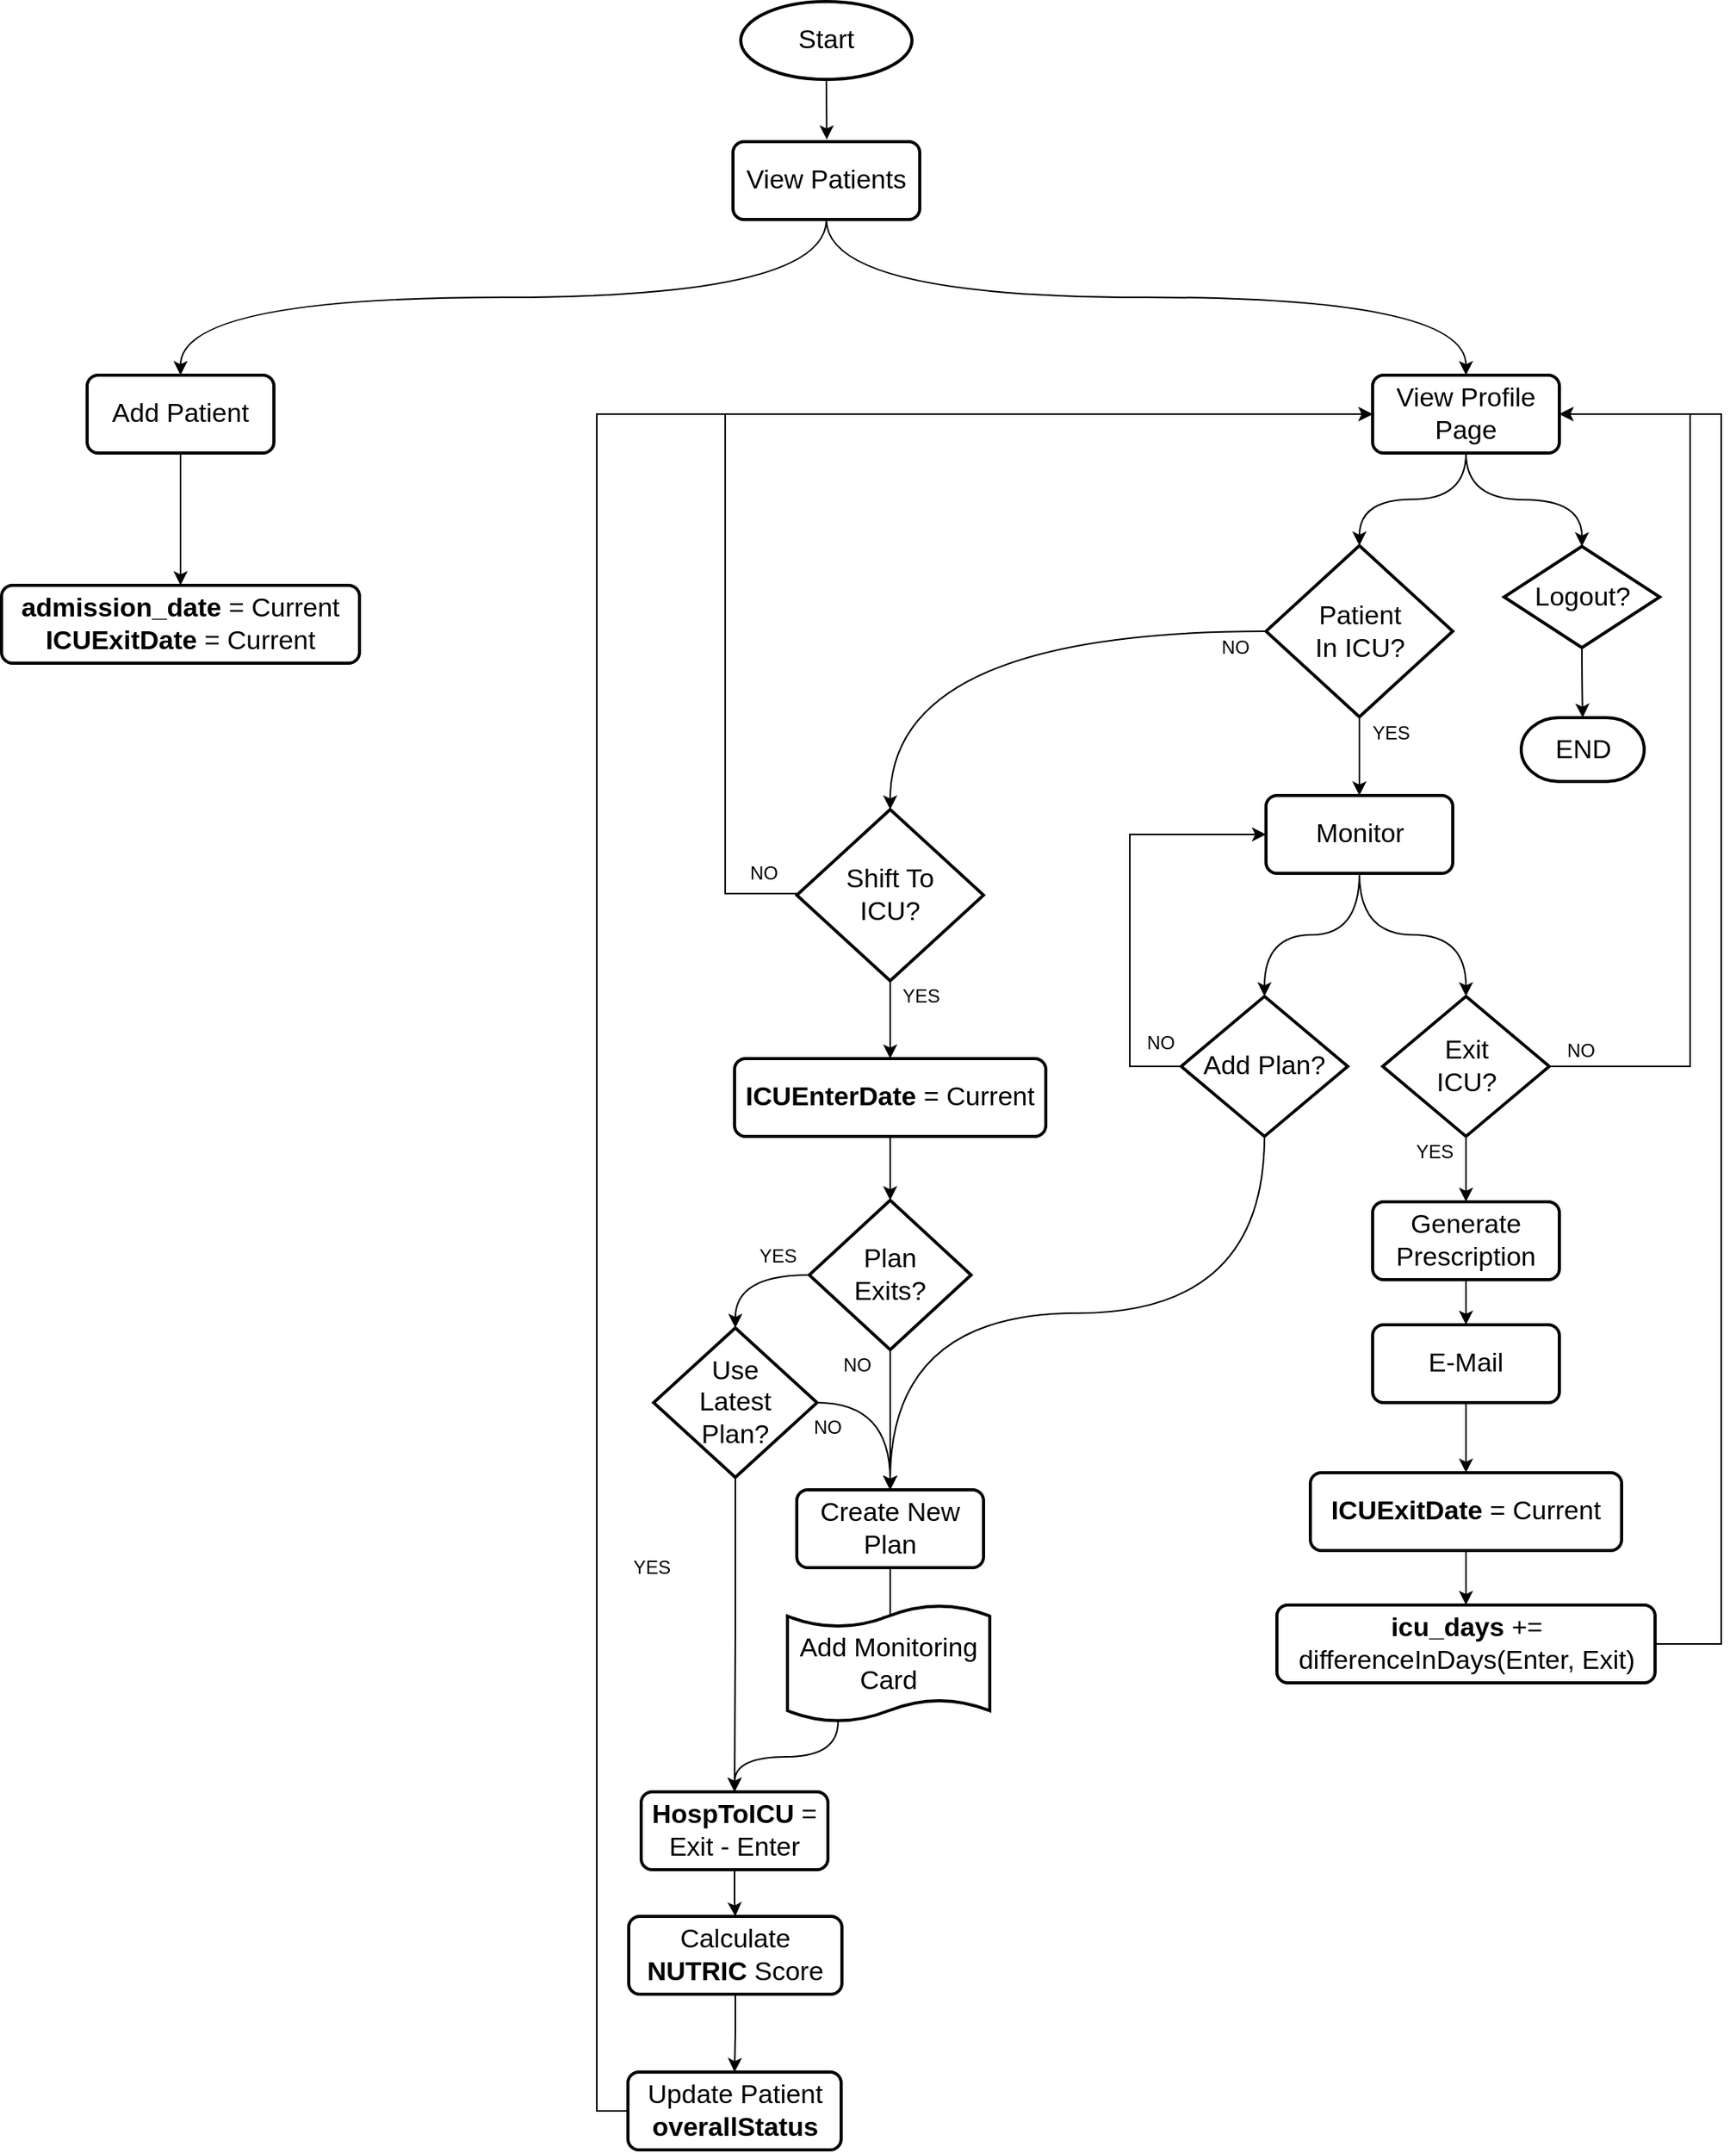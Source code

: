 <mxfile version="11.1.4" type="github"><diagram id="izbwk4auPE67di15hTsT" name="Page-1"><mxGraphModel dx="1692" dy="485" grid="1" gridSize="10" guides="1" tooltips="1" connect="1" arrows="1" fold="1" page="1" pageScale="1" pageWidth="827" pageHeight="1169" math="0" shadow="0"><root><mxCell id="0"/><mxCell id="1" parent="0"/><mxCell id="XwCrrDrVgaEEZ5KKPPhq-45" style="edgeStyle=orthogonalEdgeStyle;rounded=0;orthogonalLoop=1;jettySize=auto;html=1;exitX=0.5;exitY=1;exitDx=0;exitDy=0;exitPerimeter=0;entryX=0.502;entryY=-0.028;entryDx=0;entryDy=0;entryPerimeter=0;" parent="1" source="XwCrrDrVgaEEZ5KKPPhq-1" target="XwCrrDrVgaEEZ5KKPPhq-3" edge="1"><mxGeometry relative="1" as="geometry"/></mxCell><mxCell id="XwCrrDrVgaEEZ5KKPPhq-1" value="&lt;font style=&quot;font-size: 17px&quot;&gt;Start&lt;/font&gt;" style="strokeWidth=2;html=1;shape=mxgraph.flowchart.start_2;whiteSpace=wrap;" parent="1" vertex="1"><mxGeometry x="330" y="10" width="110" height="50" as="geometry"/></mxCell><mxCell id="XwCrrDrVgaEEZ5KKPPhq-30" style="rounded=0;orthogonalLoop=1;jettySize=auto;html=1;exitX=0.5;exitY=1;exitDx=0;exitDy=0;entryX=0.5;entryY=0;entryDx=0;entryDy=0;edgeStyle=orthogonalEdgeStyle;curved=1;" parent="1" source="XwCrrDrVgaEEZ5KKPPhq-3" target="XwCrrDrVgaEEZ5KKPPhq-5" edge="1"><mxGeometry relative="1" as="geometry"/></mxCell><mxCell id="XwCrrDrVgaEEZ5KKPPhq-31" style="edgeStyle=orthogonalEdgeStyle;rounded=0;orthogonalLoop=1;jettySize=auto;html=1;exitX=0.5;exitY=1;exitDx=0;exitDy=0;entryX=0.5;entryY=0;entryDx=0;entryDy=0;curved=1;" parent="1" source="XwCrrDrVgaEEZ5KKPPhq-3" target="XwCrrDrVgaEEZ5KKPPhq-4" edge="1"><mxGeometry relative="1" as="geometry"/></mxCell><mxCell id="XwCrrDrVgaEEZ5KKPPhq-3" value="&lt;font style=&quot;font-size: 17px&quot;&gt;View Patients&lt;/font&gt;" style="rounded=1;whiteSpace=wrap;html=1;absoluteArcSize=1;arcSize=14;strokeWidth=2;" parent="1" vertex="1"><mxGeometry x="325" y="100" width="120" height="50" as="geometry"/></mxCell><mxCell id="uH07TTsTwIUkHJogWvNN-3" value="" style="edgeStyle=orthogonalEdgeStyle;rounded=0;orthogonalLoop=1;jettySize=auto;html=1;" parent="1" source="XwCrrDrVgaEEZ5KKPPhq-4" target="uH07TTsTwIUkHJogWvNN-2" edge="1"><mxGeometry relative="1" as="geometry"/></mxCell><mxCell id="XwCrrDrVgaEEZ5KKPPhq-4" value="&lt;font style=&quot;font-size: 17px&quot;&gt;Add Patient&lt;/font&gt;" style="rounded=1;whiteSpace=wrap;html=1;absoluteArcSize=1;arcSize=14;strokeWidth=2;" parent="1" vertex="1"><mxGeometry x="-90" y="250" width="120" height="50" as="geometry"/></mxCell><mxCell id="uH07TTsTwIUkHJogWvNN-2" value="&lt;font style=&quot;font-size: 17px&quot;&gt;&lt;b&gt;admission_date&lt;/b&gt; = Current&lt;br&gt;&lt;b&gt;ICUExitDate&lt;/b&gt; = Current&lt;br&gt;&lt;/font&gt;" style="rounded=1;whiteSpace=wrap;html=1;absoluteArcSize=1;arcSize=14;strokeWidth=2;" parent="1" vertex="1"><mxGeometry x="-145" y="385" width="230" height="50" as="geometry"/></mxCell><mxCell id="XwCrrDrVgaEEZ5KKPPhq-39" style="edgeStyle=orthogonalEdgeStyle;rounded=0;orthogonalLoop=1;jettySize=auto;html=1;exitX=0.5;exitY=1;exitDx=0;exitDy=0;entryX=0.5;entryY=0;entryDx=0;entryDy=0;entryPerimeter=0;curved=1;" parent="1" source="XwCrrDrVgaEEZ5KKPPhq-5" target="XwCrrDrVgaEEZ5KKPPhq-8" edge="1"><mxGeometry relative="1" as="geometry"/></mxCell><mxCell id="XwCrrDrVgaEEZ5KKPPhq-127" style="edgeStyle=orthogonalEdgeStyle;curved=1;rounded=0;orthogonalLoop=1;jettySize=auto;html=1;exitX=0.5;exitY=1;exitDx=0;exitDy=0;entryX=0.5;entryY=0;entryDx=0;entryDy=0;entryPerimeter=0;" parent="1" source="XwCrrDrVgaEEZ5KKPPhq-5" target="XwCrrDrVgaEEZ5KKPPhq-125" edge="1"><mxGeometry relative="1" as="geometry"/></mxCell><mxCell id="XwCrrDrVgaEEZ5KKPPhq-5" value="&lt;span style=&quot;font-size: 17px&quot;&gt;View Profile Page&lt;/span&gt;" style="rounded=1;whiteSpace=wrap;html=1;absoluteArcSize=1;arcSize=14;strokeWidth=2;" parent="1" vertex="1"><mxGeometry x="736" y="250" width="120" height="50" as="geometry"/></mxCell><mxCell id="XwCrrDrVgaEEZ5KKPPhq-49" style="edgeStyle=orthogonalEdgeStyle;curved=1;rounded=0;orthogonalLoop=1;jettySize=auto;html=1;exitX=0;exitY=0.5;exitDx=0;exitDy=0;exitPerimeter=0;entryX=0.5;entryY=0;entryDx=0;entryDy=0;entryPerimeter=0;" parent="1" source="XwCrrDrVgaEEZ5KKPPhq-8" target="XwCrrDrVgaEEZ5KKPPhq-47" edge="1"><mxGeometry relative="1" as="geometry"/></mxCell><mxCell id="83YDKCK02ciNG-xi1C6Z-1" style="edgeStyle=orthogonalEdgeStyle;rounded=0;orthogonalLoop=1;jettySize=auto;html=1;exitX=0.5;exitY=1;exitDx=0;exitDy=0;exitPerimeter=0;entryX=0.5;entryY=0;entryDx=0;entryDy=0;curved=1;" edge="1" parent="1" source="XwCrrDrVgaEEZ5KKPPhq-8" target="XwCrrDrVgaEEZ5KKPPhq-11"><mxGeometry relative="1" as="geometry"/></mxCell><mxCell id="XwCrrDrVgaEEZ5KKPPhq-8" value="&lt;font style=&quot;font-size: 17px&quot;&gt;Patient &lt;br&gt;In ICU?&lt;/font&gt;" style="strokeWidth=2;html=1;shape=mxgraph.flowchart.decision;whiteSpace=wrap;" parent="1" vertex="1"><mxGeometry x="667.5" y="359.5" width="120" height="110" as="geometry"/></mxCell><mxCell id="XwCrrDrVgaEEZ5KKPPhq-17" style="rounded=0;orthogonalLoop=1;jettySize=auto;html=1;exitX=0.5;exitY=1;exitDx=0;exitDy=0;entryX=0.5;entryY=0;entryDx=0;entryDy=0;entryPerimeter=0;edgeStyle=orthogonalEdgeStyle;curved=1;" parent="1" source="XwCrrDrVgaEEZ5KKPPhq-11" target="XwCrrDrVgaEEZ5KKPPhq-16" edge="1"><mxGeometry relative="1" as="geometry"/></mxCell><mxCell id="XwCrrDrVgaEEZ5KKPPhq-32" style="edgeStyle=orthogonalEdgeStyle;rounded=0;orthogonalLoop=1;jettySize=auto;html=1;exitX=0.5;exitY=1;exitDx=0;exitDy=0;entryX=0.5;entryY=0;entryDx=0;entryDy=0;entryPerimeter=0;curved=1;" parent="1" source="XwCrrDrVgaEEZ5KKPPhq-11" target="XwCrrDrVgaEEZ5KKPPhq-23" edge="1"><mxGeometry relative="1" as="geometry"/></mxCell><mxCell id="XwCrrDrVgaEEZ5KKPPhq-11" value="&lt;span style=&quot;font-size: 17px&quot;&gt;Monitor&lt;/span&gt;" style="rounded=1;whiteSpace=wrap;html=1;absoluteArcSize=1;arcSize=14;strokeWidth=2;" parent="1" vertex="1"><mxGeometry x="667.5" y="520" width="120" height="50" as="geometry"/></mxCell><mxCell id="XwCrrDrVgaEEZ5KKPPhq-13" value="YES" style="text;html=1;strokeColor=none;fillColor=none;align=center;verticalAlign=middle;whiteSpace=wrap;rounded=0;" parent="1" vertex="1"><mxGeometry x="727.5" y="469.5" width="40" height="20" as="geometry"/></mxCell><mxCell id="XwCrrDrVgaEEZ5KKPPhq-99" style="edgeStyle=orthogonalEdgeStyle;rounded=0;orthogonalLoop=1;jettySize=auto;html=1;exitX=0.5;exitY=1;exitDx=0;exitDy=0;exitPerimeter=0;curved=1;" parent="1" source="XwCrrDrVgaEEZ5KKPPhq-16" target="XwCrrDrVgaEEZ5KKPPhq-63" edge="1"><mxGeometry relative="1" as="geometry"/></mxCell><mxCell id="83YDKCK02ciNG-xi1C6Z-8" style="edgeStyle=orthogonalEdgeStyle;rounded=0;orthogonalLoop=1;jettySize=auto;html=1;exitX=0;exitY=0.5;exitDx=0;exitDy=0;exitPerimeter=0;entryX=0;entryY=0.5;entryDx=0;entryDy=0;" edge="1" parent="1" source="XwCrrDrVgaEEZ5KKPPhq-16" target="XwCrrDrVgaEEZ5KKPPhq-11"><mxGeometry relative="1" as="geometry"><Array as="points"><mxPoint x="580" y="694"/><mxPoint x="580" y="545"/></Array></mxGeometry></mxCell><mxCell id="XwCrrDrVgaEEZ5KKPPhq-16" value="&lt;font style=&quot;font-size: 17px&quot;&gt;Add Plan?&lt;/font&gt;" style="strokeWidth=2;html=1;shape=mxgraph.flowchart.decision;whiteSpace=wrap;" parent="1" vertex="1"><mxGeometry x="613" y="649" width="107" height="90" as="geometry"/></mxCell><mxCell id="XwCrrDrVgaEEZ5KKPPhq-19" value="NO" style="text;html=1;strokeColor=none;fillColor=none;align=center;verticalAlign=middle;whiteSpace=wrap;rounded=0;" parent="1" vertex="1"><mxGeometry x="580" y="669" width="40" height="20" as="geometry"/></mxCell><mxCell id="XwCrrDrVgaEEZ5KKPPhq-10" value="NO" style="text;html=1;strokeColor=none;fillColor=none;align=center;verticalAlign=middle;whiteSpace=wrap;rounded=0;" parent="1" vertex="1"><mxGeometry x="627.5" y="415" width="40" height="20" as="geometry"/></mxCell><mxCell id="XwCrrDrVgaEEZ5KKPPhq-41" style="edgeStyle=orthogonalEdgeStyle;curved=1;rounded=0;orthogonalLoop=1;jettySize=auto;html=1;exitX=0.5;exitY=1;exitDx=0;exitDy=0;exitPerimeter=0;entryX=0.5;entryY=0;entryDx=0;entryDy=0;" parent="1" source="XwCrrDrVgaEEZ5KKPPhq-23" target="XwCrrDrVgaEEZ5KKPPhq-40" edge="1"><mxGeometry relative="1" as="geometry"/></mxCell><mxCell id="83YDKCK02ciNG-xi1C6Z-2" style="rounded=0;orthogonalLoop=1;jettySize=auto;html=1;exitX=1;exitY=0.5;exitDx=0;exitDy=0;exitPerimeter=0;entryX=1;entryY=0.5;entryDx=0;entryDy=0;edgeStyle=orthogonalEdgeStyle;" edge="1" parent="1" source="XwCrrDrVgaEEZ5KKPPhq-23" target="XwCrrDrVgaEEZ5KKPPhq-5"><mxGeometry relative="1" as="geometry"><Array as="points"><mxPoint x="940" y="694"/><mxPoint x="940" y="275"/></Array></mxGeometry></mxCell><mxCell id="XwCrrDrVgaEEZ5KKPPhq-23" value="&lt;font style=&quot;font-size: 17px&quot;&gt;Exit &lt;br&gt;ICU?&lt;/font&gt;" style="strokeWidth=2;html=1;shape=mxgraph.flowchart.decision;whiteSpace=wrap;" parent="1" vertex="1"><mxGeometry x="742.5" y="649" width="107" height="90" as="geometry"/></mxCell><mxCell id="XwCrrDrVgaEEZ5KKPPhq-26" value="NO" style="text;html=1;strokeColor=none;fillColor=none;align=center;verticalAlign=middle;whiteSpace=wrap;rounded=0;" parent="1" vertex="1"><mxGeometry x="849.5" y="674" width="40" height="20" as="geometry"/></mxCell><mxCell id="XwCrrDrVgaEEZ5KKPPhq-109" style="edgeStyle=orthogonalEdgeStyle;rounded=0;orthogonalLoop=1;jettySize=auto;html=1;exitX=0.5;exitY=1;exitDx=0;exitDy=0;entryX=0.5;entryY=0;entryDx=0;entryDy=0;" parent="1" source="XwCrrDrVgaEEZ5KKPPhq-40" target="XwCrrDrVgaEEZ5KKPPhq-108" edge="1"><mxGeometry relative="1" as="geometry"/></mxCell><mxCell id="XwCrrDrVgaEEZ5KKPPhq-40" value="&lt;span style=&quot;font-size: 17px&quot;&gt;Generate Prescription&lt;/span&gt;" style="rounded=1;whiteSpace=wrap;html=1;absoluteArcSize=1;arcSize=14;strokeWidth=2;" parent="1" vertex="1"><mxGeometry x="736" y="781" width="120" height="50" as="geometry"/></mxCell><mxCell id="XwCrrDrVgaEEZ5KKPPhq-42" value="YES" style="text;html=1;strokeColor=none;fillColor=none;align=center;verticalAlign=middle;whiteSpace=wrap;rounded=0;" parent="1" vertex="1"><mxGeometry x="756" y="739" width="40" height="20" as="geometry"/></mxCell><mxCell id="XwCrrDrVgaEEZ5KKPPhq-53" style="edgeStyle=orthogonalEdgeStyle;rounded=0;orthogonalLoop=1;jettySize=auto;html=1;exitX=0;exitY=0.5;exitDx=0;exitDy=0;exitPerimeter=0;entryX=0;entryY=0.5;entryDx=0;entryDy=0;" parent="1" source="XwCrrDrVgaEEZ5KKPPhq-47" target="XwCrrDrVgaEEZ5KKPPhq-5" edge="1"><mxGeometry relative="1" as="geometry"><Array as="points"><mxPoint x="320" y="583"/><mxPoint x="320" y="275"/></Array></mxGeometry></mxCell><mxCell id="uH07TTsTwIUkHJogWvNN-8" style="edgeStyle=orthogonalEdgeStyle;rounded=0;orthogonalLoop=1;jettySize=auto;html=1;exitX=0.5;exitY=1;exitDx=0;exitDy=0;exitPerimeter=0;" parent="1" source="XwCrrDrVgaEEZ5KKPPhq-47" target="uH07TTsTwIUkHJogWvNN-6" edge="1"><mxGeometry relative="1" as="geometry"/></mxCell><mxCell id="XwCrrDrVgaEEZ5KKPPhq-47" value="&lt;span style=&quot;font-size: 17px&quot;&gt;Shift To&lt;br&gt;&lt;/span&gt;&lt;font style=&quot;font-size: 17px&quot;&gt;ICU?&lt;/font&gt;" style="strokeWidth=2;html=1;shape=mxgraph.flowchart.decision;whiteSpace=wrap;" parent="1" vertex="1"><mxGeometry x="366" y="529" width="120" height="110" as="geometry"/></mxCell><mxCell id="XwCrrDrVgaEEZ5KKPPhq-56" value="NO" style="text;html=1;strokeColor=none;fillColor=none;align=center;verticalAlign=middle;whiteSpace=wrap;rounded=0;" parent="1" vertex="1"><mxGeometry x="325" y="560" width="40" height="20" as="geometry"/></mxCell><mxCell id="XwCrrDrVgaEEZ5KKPPhq-70" style="edgeStyle=orthogonalEdgeStyle;curved=1;rounded=0;orthogonalLoop=1;jettySize=auto;html=1;exitX=0;exitY=0.5;exitDx=0;exitDy=0;exitPerimeter=0;entryX=0.5;entryY=0;entryDx=0;entryDy=0;entryPerimeter=0;" parent="1" source="XwCrrDrVgaEEZ5KKPPhq-57" target="XwCrrDrVgaEEZ5KKPPhq-69" edge="1"><mxGeometry relative="1" as="geometry"/></mxCell><mxCell id="XwCrrDrVgaEEZ5KKPPhq-77" style="edgeStyle=orthogonalEdgeStyle;rounded=0;orthogonalLoop=1;jettySize=auto;html=1;exitX=0.5;exitY=1;exitDx=0;exitDy=0;exitPerimeter=0;" parent="1" source="XwCrrDrVgaEEZ5KKPPhq-63" edge="1"><mxGeometry relative="1" as="geometry"><mxPoint x="426" y="1056" as="targetPoint"/></mxGeometry></mxCell><mxCell id="XwCrrDrVgaEEZ5KKPPhq-57" value="&lt;span style=&quot;font-size: 17px&quot;&gt;Plan &lt;br&gt;Exits?&lt;/span&gt;" style="strokeWidth=2;html=1;shape=mxgraph.flowchart.decision;whiteSpace=wrap;" parent="1" vertex="1"><mxGeometry x="374" y="780" width="104" height="96" as="geometry"/></mxCell><mxCell id="XwCrrDrVgaEEZ5KKPPhq-65" value="NO" style="text;html=1;strokeColor=none;fillColor=none;align=center;verticalAlign=middle;whiteSpace=wrap;rounded=0;" parent="1" vertex="1"><mxGeometry x="385" y="876" width="40" height="20" as="geometry"/></mxCell><mxCell id="XwCrrDrVgaEEZ5KKPPhq-67" value="YES" style="text;html=1;strokeColor=none;fillColor=none;align=center;verticalAlign=middle;whiteSpace=wrap;rounded=0;" parent="1" vertex="1"><mxGeometry x="334" y="806" width="40" height="20" as="geometry"/></mxCell><mxCell id="XwCrrDrVgaEEZ5KKPPhq-71" style="edgeStyle=orthogonalEdgeStyle;curved=1;rounded=0;orthogonalLoop=1;jettySize=auto;html=1;exitX=1;exitY=0.5;exitDx=0;exitDy=0;exitPerimeter=0;entryX=0.5;entryY=0;entryDx=0;entryDy=0;" parent="1" source="XwCrrDrVgaEEZ5KKPPhq-69" target="XwCrrDrVgaEEZ5KKPPhq-63" edge="1"><mxGeometry relative="1" as="geometry"/></mxCell><mxCell id="XwCrrDrVgaEEZ5KKPPhq-104" style="edgeStyle=orthogonalEdgeStyle;rounded=0;orthogonalLoop=1;jettySize=auto;html=1;exitX=0.5;exitY=1;exitDx=0;exitDy=0;exitPerimeter=0;entryX=0.5;entryY=0;entryDx=0;entryDy=0;" parent="1" source="XwCrrDrVgaEEZ5KKPPhq-69" target="XwCrrDrVgaEEZ5KKPPhq-83" edge="1"><mxGeometry relative="1" as="geometry"/></mxCell><mxCell id="XwCrrDrVgaEEZ5KKPPhq-69" value="&lt;span style=&quot;font-size: 17px&quot;&gt;Use &lt;br&gt;Latest&lt;br&gt;Plan?&lt;/span&gt;" style="strokeWidth=2;html=1;shape=mxgraph.flowchart.decision;whiteSpace=wrap;" parent="1" vertex="1"><mxGeometry x="274" y="862" width="105" height="96" as="geometry"/></mxCell><mxCell id="XwCrrDrVgaEEZ5KKPPhq-78" value="NO" style="text;html=1;strokeColor=none;fillColor=none;align=center;verticalAlign=middle;whiteSpace=wrap;rounded=0;" parent="1" vertex="1"><mxGeometry x="366" y="915.5" width="40" height="20" as="geometry"/></mxCell><mxCell id="wCmNfMwjVnRnlnt6qx-u-5" value="" style="edgeStyle=orthogonalEdgeStyle;rounded=0;orthogonalLoop=1;jettySize=auto;html=1;" parent="1" source="XwCrrDrVgaEEZ5KKPPhq-83" target="wCmNfMwjVnRnlnt6qx-u-4" edge="1"><mxGeometry relative="1" as="geometry"/></mxCell><mxCell id="XwCrrDrVgaEEZ5KKPPhq-83" value="&lt;span style=&quot;font-size: 17px&quot;&gt;&lt;b&gt;HospToICU&lt;/b&gt; = Exit - Enter&lt;br&gt;&lt;/span&gt;" style="rounded=1;whiteSpace=wrap;html=1;absoluteArcSize=1;arcSize=14;strokeWidth=2;" parent="1" vertex="1"><mxGeometry x="266" y="1160" width="120" height="50" as="geometry"/></mxCell><mxCell id="4ztlsFTH7VI8kwxqG2Zg-2" value="" style="edgeStyle=orthogonalEdgeStyle;rounded=0;orthogonalLoop=1;jettySize=auto;html=1;" parent="1" source="wCmNfMwjVnRnlnt6qx-u-4" target="4ztlsFTH7VI8kwxqG2Zg-1" edge="1"><mxGeometry relative="1" as="geometry"/></mxCell><mxCell id="wCmNfMwjVnRnlnt6qx-u-4" value="&lt;span style=&quot;font-size: 17px&quot;&gt;Calculate &lt;b&gt;NUTRIC &lt;/b&gt;Score&lt;br&gt;&lt;/span&gt;" style="rounded=1;whiteSpace=wrap;html=1;absoluteArcSize=1;arcSize=14;strokeWidth=2;" parent="1" vertex="1"><mxGeometry x="258" y="1240" width="137" height="50" as="geometry"/></mxCell><mxCell id="4ztlsFTH7VI8kwxqG2Zg-3" style="edgeStyle=orthogonalEdgeStyle;rounded=0;orthogonalLoop=1;jettySize=auto;html=1;exitX=0;exitY=0.5;exitDx=0;exitDy=0;entryX=0;entryY=0.5;entryDx=0;entryDy=0;" parent="1" source="4ztlsFTH7VI8kwxqG2Zg-1" target="XwCrrDrVgaEEZ5KKPPhq-5" edge="1"><mxGeometry relative="1" as="geometry"/></mxCell><mxCell id="4ztlsFTH7VI8kwxqG2Zg-1" value="&lt;span style=&quot;font-size: 17px&quot;&gt;Update Patient &lt;b&gt;overallStatus&lt;/b&gt;&lt;br&gt;&lt;/span&gt;" style="rounded=1;whiteSpace=wrap;html=1;absoluteArcSize=1;arcSize=14;strokeWidth=2;" parent="1" vertex="1"><mxGeometry x="257.5" y="1340" width="137" height="50" as="geometry"/></mxCell><mxCell id="XwCrrDrVgaEEZ5KKPPhq-96" value="YES" style="text;html=1;strokeColor=none;fillColor=none;align=center;verticalAlign=middle;whiteSpace=wrap;rounded=0;" parent="1" vertex="1"><mxGeometry x="253" y="1006" width="40" height="20" as="geometry"/></mxCell><mxCell id="XwCrrDrVgaEEZ5KKPPhq-105" value="YES" style="text;html=1;strokeColor=none;fillColor=none;align=center;verticalAlign=middle;whiteSpace=wrap;rounded=0;" parent="1" vertex="1"><mxGeometry x="426" y="639" width="40" height="20" as="geometry"/></mxCell><mxCell id="uH07TTsTwIUkHJogWvNN-12" style="edgeStyle=orthogonalEdgeStyle;rounded=0;orthogonalLoop=1;jettySize=auto;html=1;exitX=0.5;exitY=1;exitDx=0;exitDy=0;" parent="1" source="XwCrrDrVgaEEZ5KKPPhq-108" target="uH07TTsTwIUkHJogWvNN-1" edge="1"><mxGeometry relative="1" as="geometry"/></mxCell><mxCell id="XwCrrDrVgaEEZ5KKPPhq-108" value="&lt;span style=&quot;font-size: 17px&quot;&gt;E-Mail&lt;/span&gt;" style="rounded=1;whiteSpace=wrap;html=1;absoluteArcSize=1;arcSize=14;strokeWidth=2;" parent="1" vertex="1"><mxGeometry x="736" y="860" width="120" height="50" as="geometry"/></mxCell><mxCell id="XwCrrDrVgaEEZ5KKPPhq-116" style="edgeStyle=orthogonalEdgeStyle;rounded=0;orthogonalLoop=1;jettySize=auto;html=1;exitX=0.25;exitY=1;exitDx=0;exitDy=0;exitPerimeter=0;entryX=0.5;entryY=0;entryDx=0;entryDy=0;curved=1;" parent="1" source="XwCrrDrVgaEEZ5KKPPhq-112" target="XwCrrDrVgaEEZ5KKPPhq-83" edge="1"><mxGeometry relative="1" as="geometry"/></mxCell><mxCell id="XwCrrDrVgaEEZ5KKPPhq-112" value="&lt;font style=&quot;font-size: 17px&quot;&gt;Add Monitoring Card&lt;/font&gt;" style="shape=tape;whiteSpace=wrap;html=1;strokeWidth=2;size=0.19" parent="1" vertex="1"><mxGeometry x="360" y="1040" width="130" height="75" as="geometry"/></mxCell><mxCell id="XwCrrDrVgaEEZ5KKPPhq-133" style="edgeStyle=orthogonalEdgeStyle;curved=1;rounded=0;orthogonalLoop=1;jettySize=auto;html=1;exitX=0.5;exitY=1;exitDx=0;exitDy=0;exitPerimeter=0;entryX=0.5;entryY=0;entryDx=0;entryDy=0;entryPerimeter=0;" parent="1" source="XwCrrDrVgaEEZ5KKPPhq-125" target="XwCrrDrVgaEEZ5KKPPhq-130" edge="1"><mxGeometry relative="1" as="geometry"/></mxCell><mxCell id="XwCrrDrVgaEEZ5KKPPhq-125" value="&lt;font style=&quot;font-size: 17px&quot;&gt;Logout?&lt;/font&gt;" style="strokeWidth=2;html=1;shape=mxgraph.flowchart.decision;whiteSpace=wrap;" parent="1" vertex="1"><mxGeometry x="820.5" y="360" width="100" height="65" as="geometry"/></mxCell><mxCell id="XwCrrDrVgaEEZ5KKPPhq-130" value="&lt;font style=&quot;font-size: 17px&quot;&gt;END&lt;/font&gt;" style="strokeWidth=2;html=1;shape=mxgraph.flowchart.terminator;whiteSpace=wrap;" parent="1" vertex="1"><mxGeometry x="831.5" y="470" width="79" height="41" as="geometry"/></mxCell><mxCell id="wCmNfMwjVnRnlnt6qx-u-2" value="" style="edgeStyle=orthogonalEdgeStyle;rounded=0;orthogonalLoop=1;jettySize=auto;html=1;" parent="1" source="uH07TTsTwIUkHJogWvNN-1" target="wCmNfMwjVnRnlnt6qx-u-1" edge="1"><mxGeometry relative="1" as="geometry"/></mxCell><mxCell id="uH07TTsTwIUkHJogWvNN-1" value="&lt;span style=&quot;font-size: 17px&quot;&gt;&lt;b&gt;ICUExitDate&lt;/b&gt; = Current&lt;/span&gt;" style="rounded=1;whiteSpace=wrap;html=1;absoluteArcSize=1;arcSize=14;strokeWidth=2;" parent="1" vertex="1"><mxGeometry x="696" y="955" width="200" height="50" as="geometry"/></mxCell><mxCell id="83YDKCK02ciNG-xi1C6Z-3" style="edgeStyle=orthogonalEdgeStyle;rounded=0;orthogonalLoop=1;jettySize=auto;html=1;exitX=1;exitY=0.5;exitDx=0;exitDy=0;entryX=1;entryY=0.5;entryDx=0;entryDy=0;" edge="1" parent="1" source="wCmNfMwjVnRnlnt6qx-u-1" target="XwCrrDrVgaEEZ5KKPPhq-5"><mxGeometry relative="1" as="geometry"><Array as="points"><mxPoint x="960" y="1065"/><mxPoint x="960" y="275"/></Array></mxGeometry></mxCell><mxCell id="wCmNfMwjVnRnlnt6qx-u-1" value="&lt;span style=&quot;font-size: 17px&quot;&gt;&lt;b&gt;icu_days &lt;/b&gt;+= differenceInDays(Enter, Exit)&lt;/span&gt;" style="rounded=1;whiteSpace=wrap;html=1;absoluteArcSize=1;arcSize=14;strokeWidth=2;" parent="1" vertex="1"><mxGeometry x="674.5" y="1040" width="243" height="50" as="geometry"/></mxCell><mxCell id="uH07TTsTwIUkHJogWvNN-9" value="" style="edgeStyle=orthogonalEdgeStyle;rounded=0;orthogonalLoop=1;jettySize=auto;html=1;" parent="1" source="uH07TTsTwIUkHJogWvNN-6" target="XwCrrDrVgaEEZ5KKPPhq-57" edge="1"><mxGeometry relative="1" as="geometry"/></mxCell><mxCell id="uH07TTsTwIUkHJogWvNN-6" value="&lt;span style=&quot;font-size: 17px&quot;&gt;&lt;b&gt;ICUEnterDate&lt;/b&gt; = Current&lt;/span&gt;" style="rounded=1;whiteSpace=wrap;html=1;absoluteArcSize=1;arcSize=14;strokeWidth=2;" parent="1" vertex="1"><mxGeometry x="326" y="689" width="200" height="50" as="geometry"/></mxCell><mxCell id="XwCrrDrVgaEEZ5KKPPhq-63" value="&lt;span style=&quot;font-size: 17px&quot;&gt;Create New&lt;br&gt;Plan&lt;br&gt;&lt;/span&gt;" style="rounded=1;whiteSpace=wrap;html=1;absoluteArcSize=1;arcSize=14;strokeWidth=2;" parent="1" vertex="1"><mxGeometry x="366" y="966" width="120" height="50" as="geometry"/></mxCell><mxCell id="83YDKCK02ciNG-xi1C6Z-9" style="edgeStyle=orthogonalEdgeStyle;rounded=0;orthogonalLoop=1;jettySize=auto;html=1;exitX=0.5;exitY=1;exitDx=0;exitDy=0;exitPerimeter=0;" edge="1" parent="1" source="XwCrrDrVgaEEZ5KKPPhq-57" target="XwCrrDrVgaEEZ5KKPPhq-63"><mxGeometry relative="1" as="geometry"><mxPoint x="426" y="1056" as="targetPoint"/><mxPoint x="426" y="876" as="sourcePoint"/></mxGeometry></mxCell></root></mxGraphModel></diagram></mxfile>